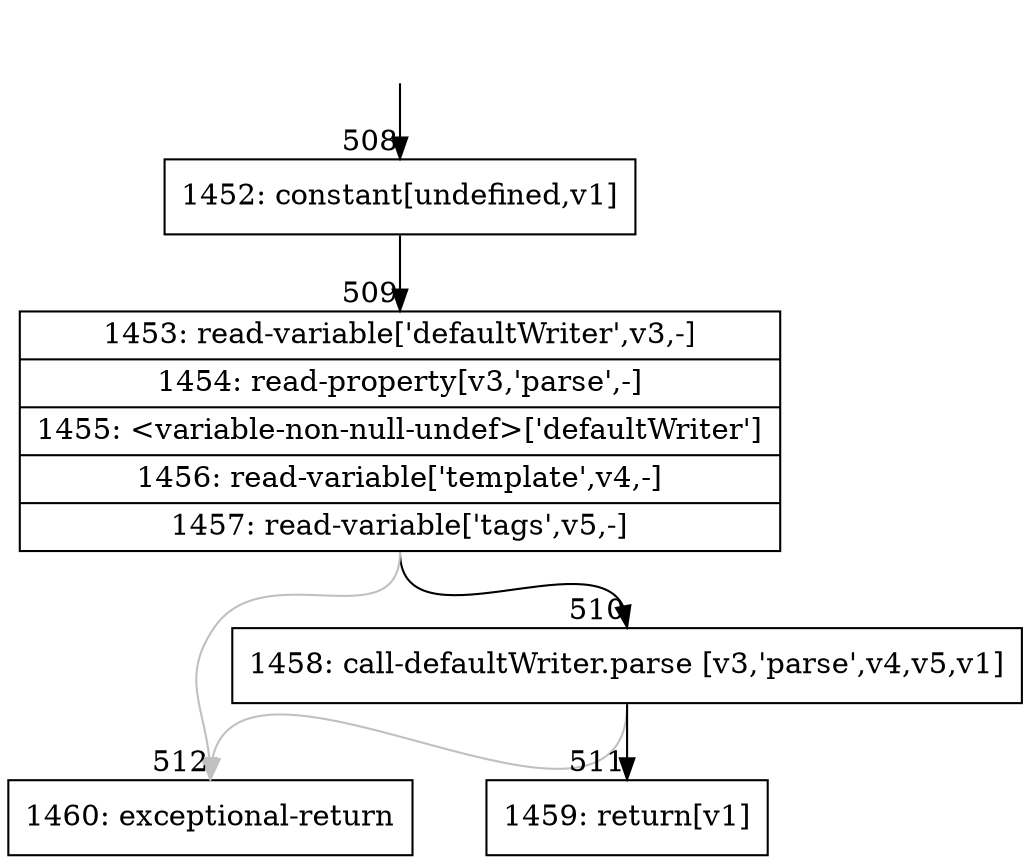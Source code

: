 digraph {
rankdir="TD"
BB_entry35[shape=none,label=""];
BB_entry35 -> BB508 [tailport=s, headport=n, headlabel="    508"]
BB508 [shape=record label="{1452: constant[undefined,v1]}" ] 
BB508 -> BB509 [tailport=s, headport=n, headlabel="      509"]
BB509 [shape=record label="{1453: read-variable['defaultWriter',v3,-]|1454: read-property[v3,'parse',-]|1455: \<variable-non-null-undef\>['defaultWriter']|1456: read-variable['template',v4,-]|1457: read-variable['tags',v5,-]}" ] 
BB509 -> BB510 [tailport=s, headport=n, headlabel="      510"]
BB509 -> BB512 [tailport=s, headport=n, color=gray, headlabel="      512"]
BB510 [shape=record label="{1458: call-defaultWriter.parse [v3,'parse',v4,v5,v1]}" ] 
BB510 -> BB511 [tailport=s, headport=n, headlabel="      511"]
BB510 -> BB512 [tailport=s, headport=n, color=gray]
BB511 [shape=record label="{1459: return[v1]}" ] 
BB512 [shape=record label="{1460: exceptional-return}" ] 
//#$~ 570
}
